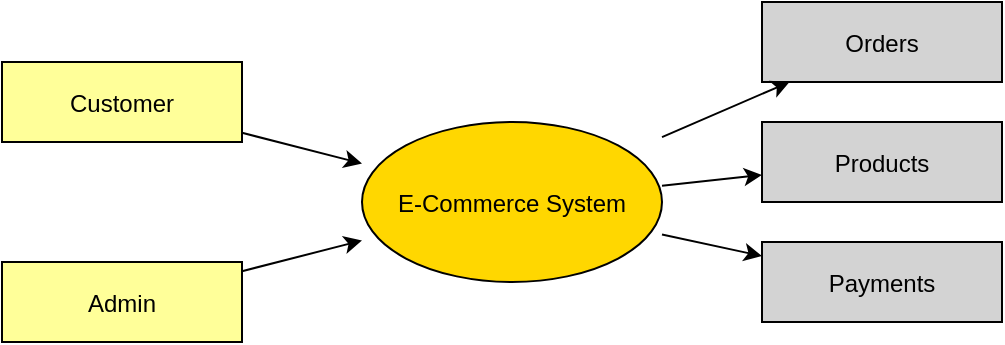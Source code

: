 <?xml version="1.0" encoding="UTF-8"?>
<mxGraphModel>
  <root>
    <mxCell id="0" />
    <mxCell id="1" parent="0" />

    <!-- External Entities -->
    <mxCell id="2" value="Customer" style="shape=rectangle;fillColor=#FFFF99;" vertex="1" parent="1">
      <mxGeometry x="20" y="150" width="120" height="40" as="geometry" />
    </mxCell>
    
    <mxCell id="3" value="Admin" style="shape=rectangle;fillColor=#FFFF99;" vertex="1" parent="1">
      <mxGeometry x="20" y="250" width="120" height="40" as="geometry" />
    </mxCell>
    
    <!-- Processes -->
    <mxCell id="4" value="E-Commerce System" style="shape=ellipse;fillColor=#FFD700;" vertex="1" parent="1">
      <mxGeometry x="200" y="180" width="150" height="80" as="geometry" />
    </mxCell>
    
    <!-- Data Stores -->
    <mxCell id="5" value="Orders" style="shape=rectangle;fillColor=#D3D3D3;" vertex="1" parent="1">
      <mxGeometry x="400" y="120" width="120" height="40" as="geometry" />
    </mxCell>
    
    <mxCell id="6" value="Products" style="shape=rectangle;fillColor=#D3D3D3;" vertex="1" parent="1">
      <mxGeometry x="400" y="180" width="120" height="40" as="geometry" />
    </mxCell>
    
    <mxCell id="7" value="Payments" style="shape=rectangle;fillColor=#D3D3D3;" vertex="1" parent="1">
      <mxGeometry x="400" y="240" width="120" height="40" as="geometry" />
    </mxCell>
    
    <!-- Flows -->
    <mxCell id="8" edge="1" parent="1" source="2" target="4">
      <mxGeometry as="geometry" />
    </mxCell>
    
    <mxCell id="9" edge="1" parent="1" source="3" target="4">
      <mxGeometry as="geometry" />
    </mxCell>
    
    <mxCell id="10" edge="1" parent="1" source="4" target="5">
      <mxGeometry as="geometry" />
    </mxCell>
    
    <mxCell id="11" edge="1" parent="1" source="4" target="6">
      <mxGeometry as="geometry" />
    </mxCell>
    
    <mxCell id="12" edge="1" parent="1" source="4" target="7">
      <mxGeometry as="geometry" />
    </mxCell>
  </root>
</mxGraphModel>

